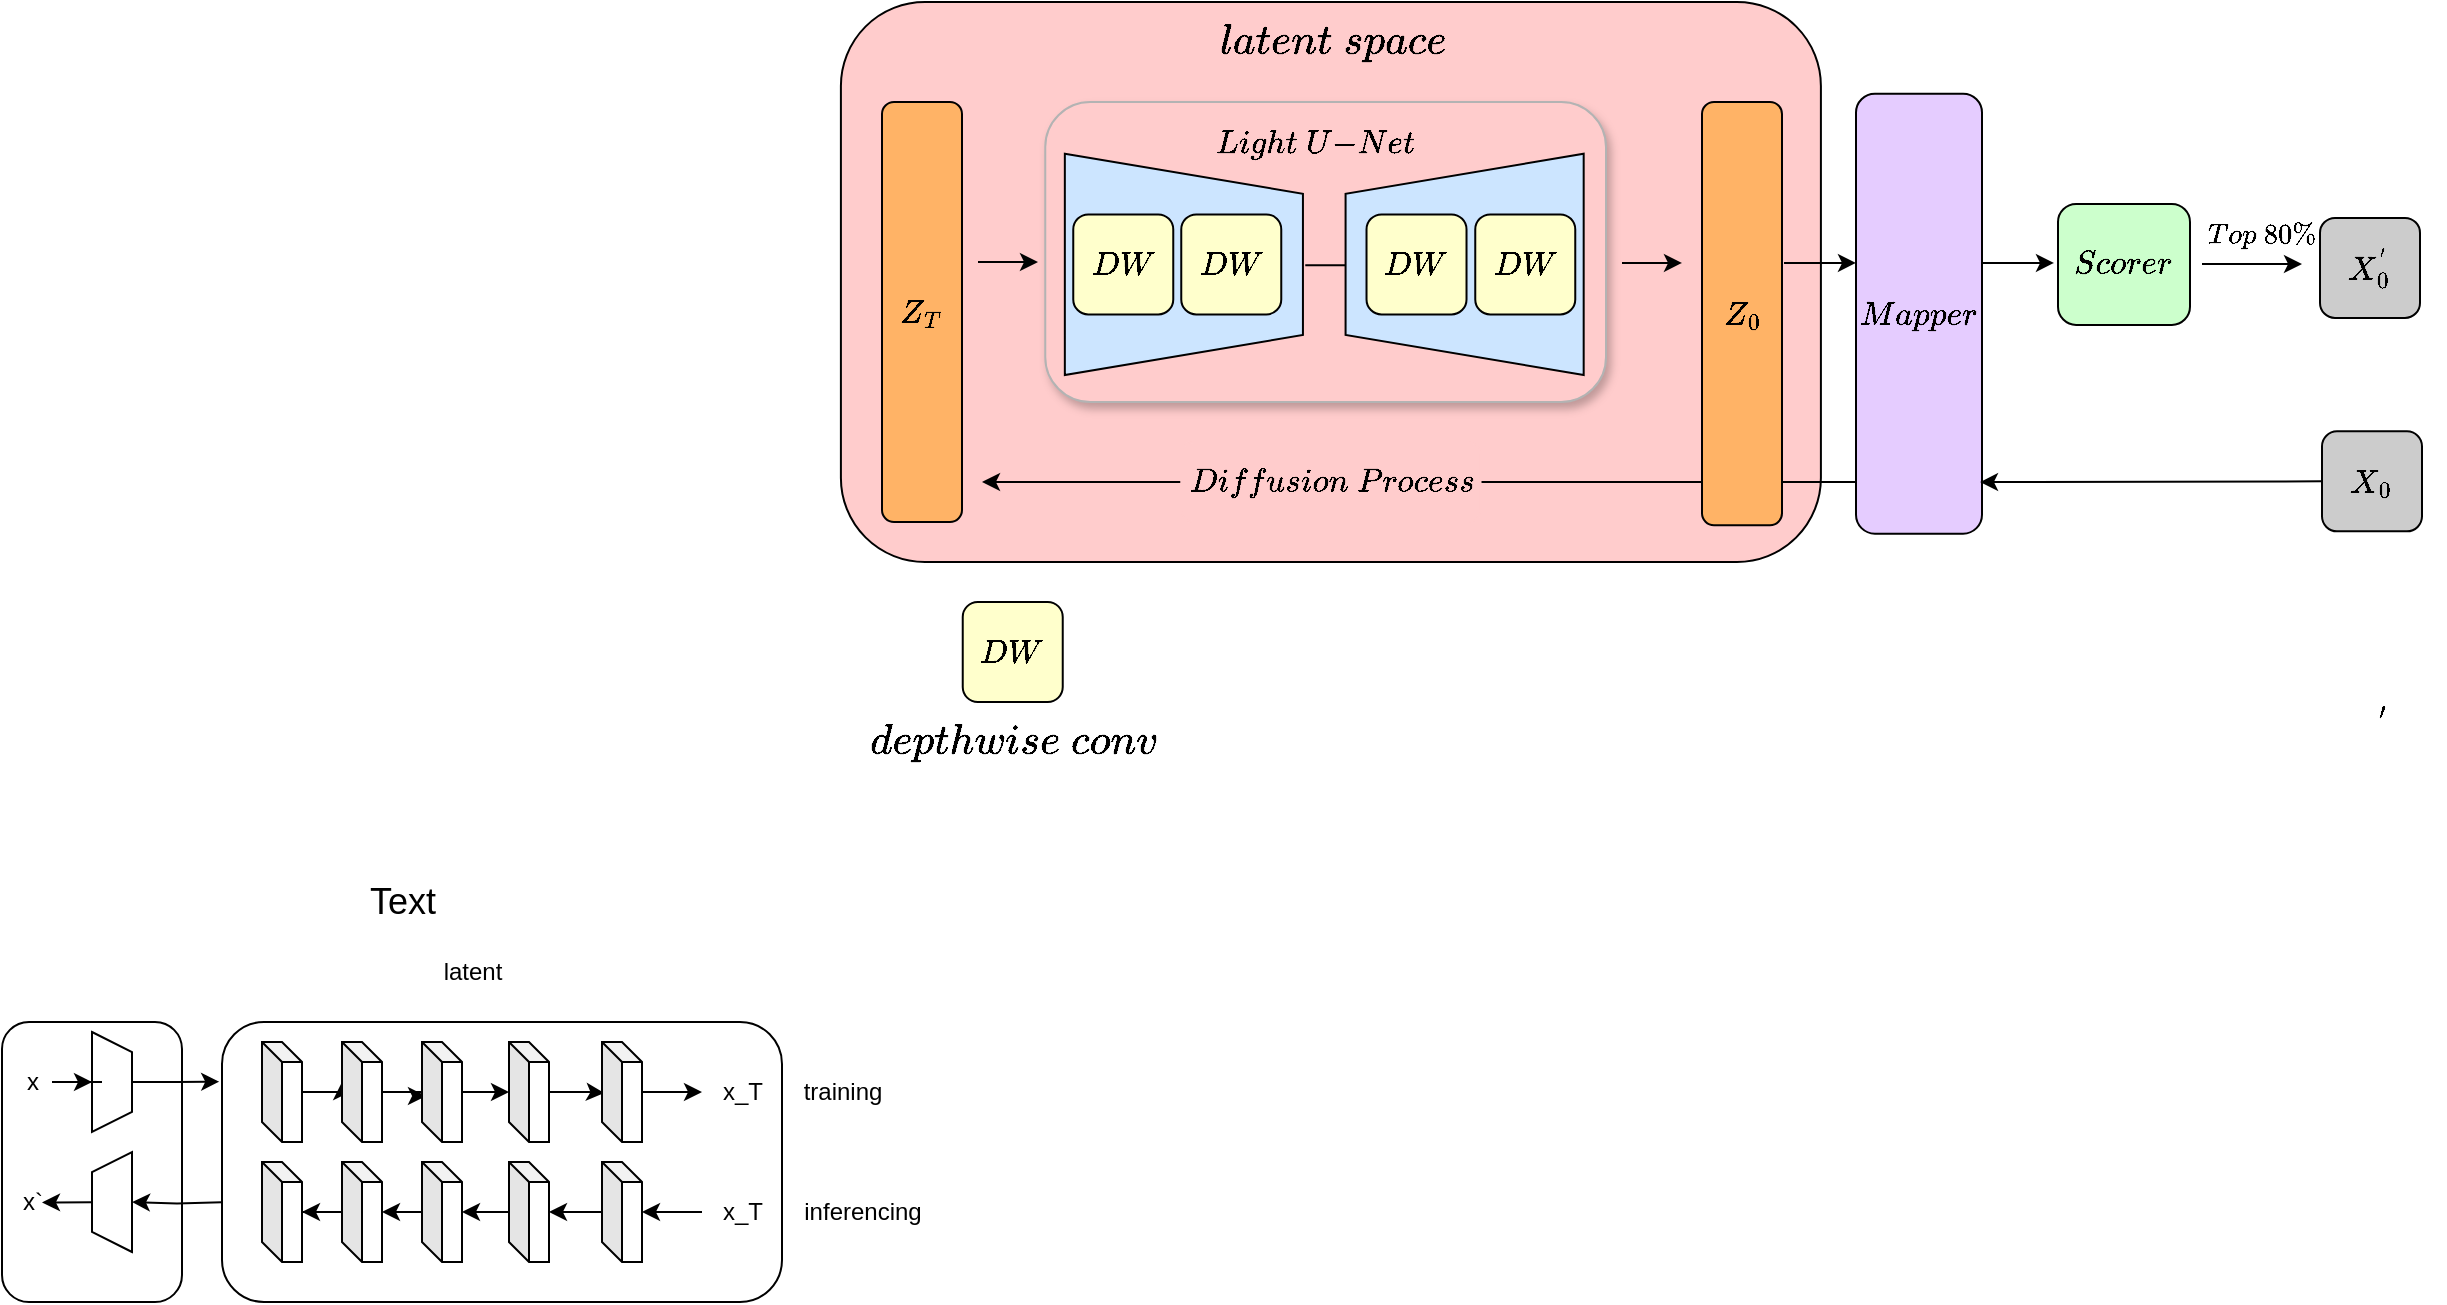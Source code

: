 <mxfile version="20.3.6" type="github">
  <diagram id="a45cf8ec-cd66-6f27-3ac3-be6e809c9e4a" name="Page-1">
    <mxGraphModel dx="1689" dy="903" grid="1" gridSize="10" guides="1" tooltips="1" connect="1" arrows="1" fold="1" page="1" pageScale="1" pageWidth="827" pageHeight="1169" background="none" math="1" shadow="0">
      <root>
        <mxCell id="0" />
        <mxCell id="1" parent="0" />
        <mxCell id="IDHVPydRco9YakRGMPOL-16" value="" style="rounded=1;whiteSpace=wrap;html=1;fontSize=18;fillColor=#FFCCCC;" vertex="1" parent="1">
          <mxGeometry x="439.45" y="380" width="490" height="280" as="geometry" />
        </mxCell>
        <mxCell id="IDHVPydRco9YakRGMPOL-67" value="" style="rounded=1;whiteSpace=wrap;html=1;fontSize=18;fillColor=#FFCCCC;shadow=1;strokeColor=#B3B3B3;" vertex="1" parent="1">
          <mxGeometry x="541.63" y="430" width="280.37" height="150" as="geometry" />
        </mxCell>
        <mxCell id="n6H3A8kv5RDsKDPzi1Pg-172" value="" style="rounded=1;whiteSpace=wrap;html=1;" parent="1" vertex="1">
          <mxGeometry x="20" y="890" width="90" height="140" as="geometry" />
        </mxCell>
        <mxCell id="n6H3A8kv5RDsKDPzi1Pg-173" value="" style="rounded=1;whiteSpace=wrap;html=1;" parent="1" vertex="1">
          <mxGeometry x="130" y="890" width="280" height="140" as="geometry" />
        </mxCell>
        <mxCell id="n6H3A8kv5RDsKDPzi1Pg-228" style="edgeStyle=orthogonalEdgeStyle;rounded=0;orthogonalLoop=1;jettySize=auto;html=1;entryX=0;entryY=0;entryDx=0;entryDy=20;entryPerimeter=0;" parent="1" source="n6H3A8kv5RDsKDPzi1Pg-174" target="n6H3A8kv5RDsKDPzi1Pg-184" edge="1">
          <mxGeometry relative="1" as="geometry" />
        </mxCell>
        <mxCell id="n6H3A8kv5RDsKDPzi1Pg-174" value="" style="shape=cube;whiteSpace=wrap;html=1;boundedLbl=1;backgroundOutline=1;darkOpacity=0.05;darkOpacity2=0.1;size=10;rotation=0;" parent="1" vertex="1">
          <mxGeometry x="150" y="900" width="20" height="50" as="geometry" />
        </mxCell>
        <mxCell id="n6H3A8kv5RDsKDPzi1Pg-180" style="edgeStyle=orthogonalEdgeStyle;rounded=0;orthogonalLoop=1;jettySize=auto;html=1;exitX=0.5;exitY=0;exitDx=0;exitDy=0;entryX=-0.005;entryY=0.213;entryDx=0;entryDy=0;entryPerimeter=0;" parent="1" source="n6H3A8kv5RDsKDPzi1Pg-177" target="n6H3A8kv5RDsKDPzi1Pg-173" edge="1">
          <mxGeometry relative="1" as="geometry" />
        </mxCell>
        <mxCell id="n6H3A8kv5RDsKDPzi1Pg-177" value="" style="shape=trapezoid;perimeter=trapezoidPerimeter;whiteSpace=wrap;html=1;fixedSize=1;size=10;rotation=90;" parent="1" vertex="1">
          <mxGeometry x="50" y="910" width="50" height="20" as="geometry" />
        </mxCell>
        <mxCell id="n6H3A8kv5RDsKDPzi1Pg-178" value="" style="shape=trapezoid;perimeter=trapezoidPerimeter;whiteSpace=wrap;html=1;fixedSize=1;size=10;rotation=-90;" parent="1" vertex="1">
          <mxGeometry x="50" y="970" width="50" height="20" as="geometry" />
        </mxCell>
        <mxCell id="n6H3A8kv5RDsKDPzi1Pg-182" style="edgeStyle=orthogonalEdgeStyle;rounded=0;orthogonalLoop=1;jettySize=auto;html=1;exitX=0.5;exitY=0;exitDx=0;exitDy=0;entryX=0.5;entryY=1;entryDx=0;entryDy=0;" parent="1" target="n6H3A8kv5RDsKDPzi1Pg-178" edge="1">
          <mxGeometry relative="1" as="geometry">
            <mxPoint x="130" y="980.18" as="sourcePoint" />
            <mxPoint x="173.7" y="980.0" as="targetPoint" />
          </mxGeometry>
        </mxCell>
        <mxCell id="n6H3A8kv5RDsKDPzi1Pg-229" style="edgeStyle=orthogonalEdgeStyle;rounded=0;orthogonalLoop=1;jettySize=auto;html=1;entryX=0.1;entryY=0.54;entryDx=0;entryDy=0;entryPerimeter=0;" parent="1" source="n6H3A8kv5RDsKDPzi1Pg-184" target="n6H3A8kv5RDsKDPzi1Pg-185" edge="1">
          <mxGeometry relative="1" as="geometry" />
        </mxCell>
        <mxCell id="n6H3A8kv5RDsKDPzi1Pg-184" value="" style="shape=cube;whiteSpace=wrap;html=1;boundedLbl=1;backgroundOutline=1;darkOpacity=0.05;darkOpacity2=0.1;size=10;rotation=0;" parent="1" vertex="1">
          <mxGeometry x="190" y="900" width="20" height="50" as="geometry" />
        </mxCell>
        <mxCell id="n6H3A8kv5RDsKDPzi1Pg-197" style="edgeStyle=orthogonalEdgeStyle;rounded=0;orthogonalLoop=1;jettySize=auto;html=1;" parent="1" source="n6H3A8kv5RDsKDPzi1Pg-185" target="n6H3A8kv5RDsKDPzi1Pg-186" edge="1">
          <mxGeometry relative="1" as="geometry" />
        </mxCell>
        <mxCell id="n6H3A8kv5RDsKDPzi1Pg-185" value="" style="shape=cube;whiteSpace=wrap;html=1;boundedLbl=1;backgroundOutline=1;darkOpacity=0.05;darkOpacity2=0.1;size=10;rotation=0;" parent="1" vertex="1">
          <mxGeometry x="230" y="900" width="20" height="50" as="geometry" />
        </mxCell>
        <mxCell id="n6H3A8kv5RDsKDPzi1Pg-198" style="edgeStyle=orthogonalEdgeStyle;rounded=0;orthogonalLoop=1;jettySize=auto;html=1;entryX=0.057;entryY=0.511;entryDx=0;entryDy=0;entryPerimeter=0;" parent="1" source="n6H3A8kv5RDsKDPzi1Pg-186" target="n6H3A8kv5RDsKDPzi1Pg-187" edge="1">
          <mxGeometry relative="1" as="geometry" />
        </mxCell>
        <mxCell id="n6H3A8kv5RDsKDPzi1Pg-186" value="" style="shape=cube;whiteSpace=wrap;html=1;boundedLbl=1;backgroundOutline=1;darkOpacity=0.05;darkOpacity2=0.1;size=10;rotation=0;" parent="1" vertex="1">
          <mxGeometry x="273.5" y="900" width="20" height="50" as="geometry" />
        </mxCell>
        <mxCell id="n6H3A8kv5RDsKDPzi1Pg-223" value="" style="edgeStyle=orthogonalEdgeStyle;rounded=0;orthogonalLoop=1;jettySize=auto;html=1;" parent="1" source="n6H3A8kv5RDsKDPzi1Pg-187" target="n6H3A8kv5RDsKDPzi1Pg-220" edge="1">
          <mxGeometry relative="1" as="geometry" />
        </mxCell>
        <mxCell id="n6H3A8kv5RDsKDPzi1Pg-187" value="" style="shape=cube;whiteSpace=wrap;html=1;boundedLbl=1;backgroundOutline=1;darkOpacity=0.05;darkOpacity2=0.1;size=10;rotation=0;" parent="1" vertex="1">
          <mxGeometry x="320" y="900" width="20" height="50" as="geometry" />
        </mxCell>
        <mxCell id="n6H3A8kv5RDsKDPzi1Pg-188" value="" style="shape=cube;whiteSpace=wrap;html=1;boundedLbl=1;backgroundOutline=1;darkOpacity=0.05;darkOpacity2=0.1;size=10;rotation=0;" parent="1" vertex="1">
          <mxGeometry x="150" y="960" width="20" height="50" as="geometry" />
        </mxCell>
        <mxCell id="n6H3A8kv5RDsKDPzi1Pg-206" style="edgeStyle=orthogonalEdgeStyle;rounded=0;orthogonalLoop=1;jettySize=auto;html=1;" parent="1" source="n6H3A8kv5RDsKDPzi1Pg-189" target="n6H3A8kv5RDsKDPzi1Pg-188" edge="1">
          <mxGeometry relative="1" as="geometry" />
        </mxCell>
        <mxCell id="n6H3A8kv5RDsKDPzi1Pg-189" value="" style="shape=cube;whiteSpace=wrap;html=1;boundedLbl=1;backgroundOutline=1;darkOpacity=0.05;darkOpacity2=0.1;size=10;rotation=0;" parent="1" vertex="1">
          <mxGeometry x="190" y="960" width="20" height="50" as="geometry" />
        </mxCell>
        <mxCell id="n6H3A8kv5RDsKDPzi1Pg-202" value="" style="edgeStyle=orthogonalEdgeStyle;rounded=0;orthogonalLoop=1;jettySize=auto;html=1;" parent="1" source="n6H3A8kv5RDsKDPzi1Pg-190" edge="1">
          <mxGeometry relative="1" as="geometry">
            <mxPoint x="210" y="985" as="targetPoint" />
          </mxGeometry>
        </mxCell>
        <mxCell id="n6H3A8kv5RDsKDPzi1Pg-190" value="" style="shape=cube;whiteSpace=wrap;html=1;boundedLbl=1;backgroundOutline=1;darkOpacity=0.05;darkOpacity2=0.1;size=10;rotation=0;" parent="1" vertex="1">
          <mxGeometry x="230" y="960" width="20" height="50" as="geometry" />
        </mxCell>
        <mxCell id="n6H3A8kv5RDsKDPzi1Pg-201" value="" style="edgeStyle=orthogonalEdgeStyle;rounded=0;orthogonalLoop=1;jettySize=auto;html=1;" parent="1" source="n6H3A8kv5RDsKDPzi1Pg-191" target="n6H3A8kv5RDsKDPzi1Pg-190" edge="1">
          <mxGeometry relative="1" as="geometry" />
        </mxCell>
        <mxCell id="n6H3A8kv5RDsKDPzi1Pg-191" value="" style="shape=cube;whiteSpace=wrap;html=1;boundedLbl=1;backgroundOutline=1;darkOpacity=0.05;darkOpacity2=0.1;size=10;rotation=0;" parent="1" vertex="1">
          <mxGeometry x="273.5" y="960" width="20" height="50" as="geometry" />
        </mxCell>
        <mxCell id="n6H3A8kv5RDsKDPzi1Pg-200" style="edgeStyle=orthogonalEdgeStyle;rounded=0;orthogonalLoop=1;jettySize=auto;html=1;" parent="1" source="n6H3A8kv5RDsKDPzi1Pg-192" target="n6H3A8kv5RDsKDPzi1Pg-191" edge="1">
          <mxGeometry relative="1" as="geometry" />
        </mxCell>
        <mxCell id="n6H3A8kv5RDsKDPzi1Pg-192" value="" style="shape=cube;whiteSpace=wrap;html=1;boundedLbl=1;backgroundOutline=1;darkOpacity=0.05;darkOpacity2=0.1;size=10;rotation=0;" parent="1" vertex="1">
          <mxGeometry x="320" y="960" width="20" height="50" as="geometry" />
        </mxCell>
        <mxCell id="n6H3A8kv5RDsKDPzi1Pg-210" style="edgeStyle=orthogonalEdgeStyle;rounded=0;orthogonalLoop=1;jettySize=auto;html=1;" parent="1" source="n6H3A8kv5RDsKDPzi1Pg-207" target="n6H3A8kv5RDsKDPzi1Pg-177" edge="1">
          <mxGeometry relative="1" as="geometry" />
        </mxCell>
        <mxCell id="n6H3A8kv5RDsKDPzi1Pg-207" value="x" style="text;html=1;align=center;verticalAlign=middle;resizable=0;points=[];autosize=1;strokeColor=none;fillColor=none;" parent="1" vertex="1">
          <mxGeometry x="20" y="905" width="30" height="30" as="geometry" />
        </mxCell>
        <mxCell id="n6H3A8kv5RDsKDPzi1Pg-211" value="x`" style="text;html=1;align=center;verticalAlign=middle;resizable=0;points=[];autosize=1;strokeColor=none;fillColor=none;" parent="1" vertex="1">
          <mxGeometry x="20" y="965" width="30" height="30" as="geometry" />
        </mxCell>
        <mxCell id="n6H3A8kv5RDsKDPzi1Pg-214" style="edgeStyle=orthogonalEdgeStyle;rounded=0;orthogonalLoop=1;jettySize=auto;html=1;exitX=0.5;exitY=0;exitDx=0;exitDy=0;" parent="1" edge="1">
          <mxGeometry relative="1" as="geometry">
            <mxPoint x="65" y="980.18" as="sourcePoint" />
            <mxPoint x="40" y="980" as="targetPoint" />
          </mxGeometry>
        </mxCell>
        <mxCell id="n6H3A8kv5RDsKDPzi1Pg-217" value="&lt;div&gt;training&lt;/div&gt;" style="text;html=1;align=center;verticalAlign=middle;resizable=0;points=[];autosize=1;strokeColor=none;fillColor=none;" parent="1" vertex="1">
          <mxGeometry x="410" y="910" width="60" height="30" as="geometry" />
        </mxCell>
        <mxCell id="n6H3A8kv5RDsKDPzi1Pg-218" value="&lt;div&gt;inferencing&lt;/div&gt;" style="text;html=1;align=center;verticalAlign=middle;resizable=0;points=[];autosize=1;strokeColor=none;fillColor=none;" parent="1" vertex="1">
          <mxGeometry x="410" y="970" width="80" height="30" as="geometry" />
        </mxCell>
        <mxCell id="n6H3A8kv5RDsKDPzi1Pg-220" value="&lt;div&gt;x_T&lt;/div&gt;" style="text;html=1;align=center;verticalAlign=middle;resizable=0;points=[];autosize=1;strokeColor=none;fillColor=none;" parent="1" vertex="1">
          <mxGeometry x="370" y="910" width="40" height="30" as="geometry" />
        </mxCell>
        <mxCell id="n6H3A8kv5RDsKDPzi1Pg-225" value="" style="edgeStyle=orthogonalEdgeStyle;rounded=0;orthogonalLoop=1;jettySize=auto;html=1;" parent="1" source="n6H3A8kv5RDsKDPzi1Pg-224" target="n6H3A8kv5RDsKDPzi1Pg-192" edge="1">
          <mxGeometry relative="1" as="geometry" />
        </mxCell>
        <mxCell id="n6H3A8kv5RDsKDPzi1Pg-224" value="&lt;div&gt;x_T&lt;/div&gt;" style="text;html=1;align=center;verticalAlign=middle;resizable=0;points=[];autosize=1;strokeColor=none;fillColor=none;" parent="1" vertex="1">
          <mxGeometry x="370" y="970" width="40" height="30" as="geometry" />
        </mxCell>
        <mxCell id="n6H3A8kv5RDsKDPzi1Pg-230" value="latent" style="text;html=1;align=center;verticalAlign=middle;resizable=0;points=[];autosize=1;strokeColor=none;fillColor=none;" parent="1" vertex="1">
          <mxGeometry x="230" y="850" width="50" height="30" as="geometry" />
        </mxCell>
        <mxCell id="IDHVPydRco9YakRGMPOL-15" value="Text" style="text;html=1;resizable=0;autosize=1;align=center;verticalAlign=middle;points=[];fillColor=none;strokeColor=none;rounded=0;fontSize=18;" vertex="1" parent="1">
          <mxGeometry x="200" y="820" width="40" height="20" as="geometry" />
        </mxCell>
        <mxCell id="IDHVPydRco9YakRGMPOL-17" value="&lt;font style=&quot;font-size: 14px;&quot;&gt;$$Mapper$$&lt;/font&gt;" style="rounded=1;whiteSpace=wrap;html=1;fontSize=18;fillColor=#E5CCFF;" vertex="1" parent="1">
          <mxGeometry x="947" y="425.83" width="63" height="220" as="geometry" />
        </mxCell>
        <mxCell id="IDHVPydRco9YakRGMPOL-29" value="&lt;font style=&quot;font-size: 18px;&quot;&gt;$$latent\ space$$&lt;/font&gt;" style="text;html=1;align=center;verticalAlign=middle;resizable=0;points=[];autosize=1;strokeColor=none;fillColor=none;fontSize=14;" vertex="1" parent="1">
          <mxGeometry x="600" y="380" width="170" height="40" as="geometry" />
        </mxCell>
        <mxCell id="IDHVPydRco9YakRGMPOL-30" value="" style="endArrow=classic;html=1;rounded=0;" edge="1" parent="1">
          <mxGeometry width="50" height="50" relative="1" as="geometry">
            <mxPoint x="911" y="510.49" as="sourcePoint" />
            <mxPoint x="947" y="510.49" as="targetPoint" />
          </mxGeometry>
        </mxCell>
        <mxCell id="IDHVPydRco9YakRGMPOL-33" value="" style="endArrow=classic;html=1;rounded=0;" edge="1" parent="1">
          <mxGeometry width="50" height="50" relative="1" as="geometry">
            <mxPoint x="947" y="620" as="sourcePoint" />
            <mxPoint x="510" y="620" as="targetPoint" />
          </mxGeometry>
        </mxCell>
        <mxCell id="IDHVPydRco9YakRGMPOL-34" value="" style="endArrow=classic;html=1;rounded=0;" edge="1" parent="1">
          <mxGeometry width="50" height="50" relative="1" as="geometry">
            <mxPoint x="1010" y="510.49" as="sourcePoint" />
            <mxPoint x="1046" y="510.49" as="targetPoint" />
          </mxGeometry>
        </mxCell>
        <mxCell id="IDHVPydRco9YakRGMPOL-35" value="" style="endArrow=classic;html=1;rounded=0;entryX=1;entryY=0.636;entryDx=0;entryDy=0;entryPerimeter=0;exitX=0;exitY=0.5;exitDx=0;exitDy=0;" edge="1" parent="1" source="IDHVPydRco9YakRGMPOL-62">
          <mxGeometry width="50" height="50" relative="1" as="geometry">
            <mxPoint x="1116.25" y="620.1" as="sourcePoint" />
            <mxPoint x="1009" y="620.04" as="targetPoint" />
          </mxGeometry>
        </mxCell>
        <mxCell id="IDHVPydRco9YakRGMPOL-36" value="&lt;div&gt;&lt;font style=&quot;font-size: 14px;&quot;&gt;$$Scorer$$&lt;/font&gt;&lt;/div&gt;" style="rounded=1;whiteSpace=wrap;html=1;fontSize=12;fillColor=#CCFFCC;" vertex="1" parent="1">
          <mxGeometry x="1048" y="480.96" width="66" height="60.48" as="geometry" />
        </mxCell>
        <mxCell id="IDHVPydRco9YakRGMPOL-38" value="$$Top\ 80\%$$" style="text;html=1;align=center;verticalAlign=middle;resizable=0;points=[];autosize=1;strokeColor=none;fillColor=none;fontSize=12;" vertex="1" parent="1">
          <mxGeometry x="1100" y="480.96" width="100" height="30" as="geometry" />
        </mxCell>
        <mxCell id="IDHVPydRco9YakRGMPOL-47" value="&lt;div&gt;&lt;br&gt;&lt;/div&gt;" style="shape=trapezoid;perimeter=trapezoidPerimeter;whiteSpace=wrap;html=1;fixedSize=1;fontSize=12;fillColor=#CCE5FF;rotation=-90;" vertex="1" parent="1">
          <mxGeometry x="696" y="451.67" width="110.63" height="119.05" as="geometry" />
        </mxCell>
        <mxCell id="IDHVPydRco9YakRGMPOL-49" value="&lt;div&gt;&lt;font style=&quot;font-size: 14px;&quot;&gt;$$DW$$&lt;/font&gt;&lt;/div&gt;" style="rounded=1;whiteSpace=wrap;html=1;fontSize=14;fillColor=#FFFFCC;" vertex="1" parent="1">
          <mxGeometry x="756.63" y="486.2" width="50" height="50" as="geometry" />
        </mxCell>
        <mxCell id="IDHVPydRco9YakRGMPOL-51" value="&lt;div&gt;&lt;font style=&quot;font-size: 14px;&quot;&gt;$$DW$$&lt;/font&gt;&lt;/div&gt;" style="rounded=1;whiteSpace=wrap;html=1;fontSize=14;fillColor=#FFFFCC;" vertex="1" parent="1">
          <mxGeometry x="702.26" y="486.2" width="50" height="50" as="geometry" />
        </mxCell>
        <mxCell id="IDHVPydRco9YakRGMPOL-52" value="&lt;div&gt;&lt;br&gt;&lt;/div&gt;" style="shape=trapezoid;perimeter=trapezoidPerimeter;whiteSpace=wrap;html=1;fixedSize=1;fontSize=12;fillColor=#CCE5FF;rotation=90;" vertex="1" parent="1">
          <mxGeometry x="555.63" y="451.67" width="110.63" height="119.05" as="geometry" />
        </mxCell>
        <mxCell id="IDHVPydRco9YakRGMPOL-53" value="&lt;div&gt;&lt;font style=&quot;font-size: 14px;&quot;&gt;$$DW$$&lt;/font&gt;&lt;/div&gt;" style="rounded=1;whiteSpace=wrap;html=1;fontSize=14;fillColor=#FFFFCC;" vertex="1" parent="1">
          <mxGeometry x="609.63" y="486.2" width="50" height="50" as="geometry" />
        </mxCell>
        <mxCell id="IDHVPydRco9YakRGMPOL-54" value="&lt;div&gt;&lt;font style=&quot;font-size: 14px;&quot;&gt;$$DW$$&lt;/font&gt;&lt;/div&gt;" style="rounded=1;whiteSpace=wrap;html=1;fontSize=14;fillColor=#FFFFCC;" vertex="1" parent="1">
          <mxGeometry x="555.63" y="486.2" width="50" height="50" as="geometry" />
        </mxCell>
        <mxCell id="IDHVPydRco9YakRGMPOL-55" value="" style="endArrow=none;html=1;rounded=0;fontSize=14;" edge="1" parent="1">
          <mxGeometry width="50" height="50" relative="1" as="geometry">
            <mxPoint x="671.63" y="511.67" as="sourcePoint" />
            <mxPoint x="692" y="511.67" as="targetPoint" />
          </mxGeometry>
        </mxCell>
        <mxCell id="IDHVPydRco9YakRGMPOL-56" value="$$Z_T$$" style="rounded=1;whiteSpace=wrap;html=1;fontSize=14;fillColor=#FFB366;" vertex="1" parent="1">
          <mxGeometry x="460" y="430" width="40" height="210" as="geometry" />
        </mxCell>
        <mxCell id="IDHVPydRco9YakRGMPOL-57" value="$$Diffusion\ Process$$" style="rounded=1;whiteSpace=wrap;html=1;fontSize=14;fillColor=#FFCCCC;strokeColor=#FFCCCC;" vertex="1" parent="1">
          <mxGeometry x="609.63" y="600" width="149.63" height="40" as="geometry" />
        </mxCell>
        <mxCell id="IDHVPydRco9YakRGMPOL-62" value="$$X_0$$" style="rounded=1;whiteSpace=wrap;html=1;fontSize=14;fillColor=#CCCCCC;" vertex="1" parent="1">
          <mxGeometry x="1180" y="594.67" width="50" height="50" as="geometry" />
        </mxCell>
        <mxCell id="IDHVPydRco9YakRGMPOL-64" value="$$Z_0$$" style="rounded=1;whiteSpace=wrap;html=1;fontSize=14;fillColor=#FFB366;" vertex="1" parent="1">
          <mxGeometry x="870" y="430" width="40" height="211.67" as="geometry" />
        </mxCell>
        <mxCell id="IDHVPydRco9YakRGMPOL-68" value="&lt;font style=&quot;font-size: 14px;&quot;&gt;$$Light\ U{-}Net$$&lt;/font&gt;" style="text;html=1;align=center;verticalAlign=middle;resizable=0;points=[];autosize=1;strokeColor=none;fillColor=none;fontSize=18;" vertex="1" parent="1">
          <mxGeometry x="605.63" y="430" width="140" height="40" as="geometry" />
        </mxCell>
        <mxCell id="IDHVPydRco9YakRGMPOL-69" value="" style="endArrow=classic;html=1;rounded=0;fontSize=14;" edge="1" parent="1">
          <mxGeometry width="50" height="50" relative="1" as="geometry">
            <mxPoint x="508" y="510" as="sourcePoint" />
            <mxPoint x="538" y="510" as="targetPoint" />
          </mxGeometry>
        </mxCell>
        <mxCell id="IDHVPydRco9YakRGMPOL-70" value="" style="endArrow=classic;html=1;rounded=0;fontSize=14;" edge="1" parent="1">
          <mxGeometry width="50" height="50" relative="1" as="geometry">
            <mxPoint x="830" y="510.49" as="sourcePoint" />
            <mxPoint x="860" y="510.49" as="targetPoint" />
          </mxGeometry>
        </mxCell>
        <mxCell id="IDHVPydRco9YakRGMPOL-71" value="" style="endArrow=classic;html=1;rounded=0;fontSize=14;" edge="1" parent="1">
          <mxGeometry width="50" height="50" relative="1" as="geometry">
            <mxPoint x="1120" y="510.96" as="sourcePoint" />
            <mxPoint x="1170" y="511" as="targetPoint" />
          </mxGeometry>
        </mxCell>
        <mxCell id="IDHVPydRco9YakRGMPOL-75" value="$$&#39;$$" style="text;html=1;align=center;verticalAlign=middle;resizable=0;points=[];autosize=1;strokeColor=none;fillColor=none;fontSize=14;" vertex="1" parent="1">
          <mxGeometry x="1180" y="725" width="60" height="30" as="geometry" />
        </mxCell>
        <mxCell id="IDHVPydRco9YakRGMPOL-76" value="$$X_0^{&#39;}$$" style="rounded=1;whiteSpace=wrap;html=1;fontSize=14;fillColor=#CCCCCC;" vertex="1" parent="1">
          <mxGeometry x="1179" y="487.96" width="50" height="50" as="geometry" />
        </mxCell>
        <mxCell id="IDHVPydRco9YakRGMPOL-78" value="&lt;div&gt;&lt;font style=&quot;font-size: 14px;&quot;&gt;$$DW$$&lt;/font&gt;&lt;/div&gt;" style="rounded=1;whiteSpace=wrap;html=1;fontSize=14;fillColor=#FFFFCC;" vertex="1" parent="1">
          <mxGeometry x="500.37" y="680" width="50" height="50" as="geometry" />
        </mxCell>
        <mxCell id="IDHVPydRco9YakRGMPOL-81" value="&lt;font style=&quot;font-size: 18px;&quot;&gt;$$depthwise\ conv$$&lt;/font&gt;" style="text;html=1;align=center;verticalAlign=middle;resizable=0;points=[];autosize=1;strokeColor=none;fillColor=none;fontSize=14;" vertex="1" parent="1">
          <mxGeometry x="430" y="730" width="190" height="40" as="geometry" />
        </mxCell>
      </root>
    </mxGraphModel>
  </diagram>
</mxfile>
